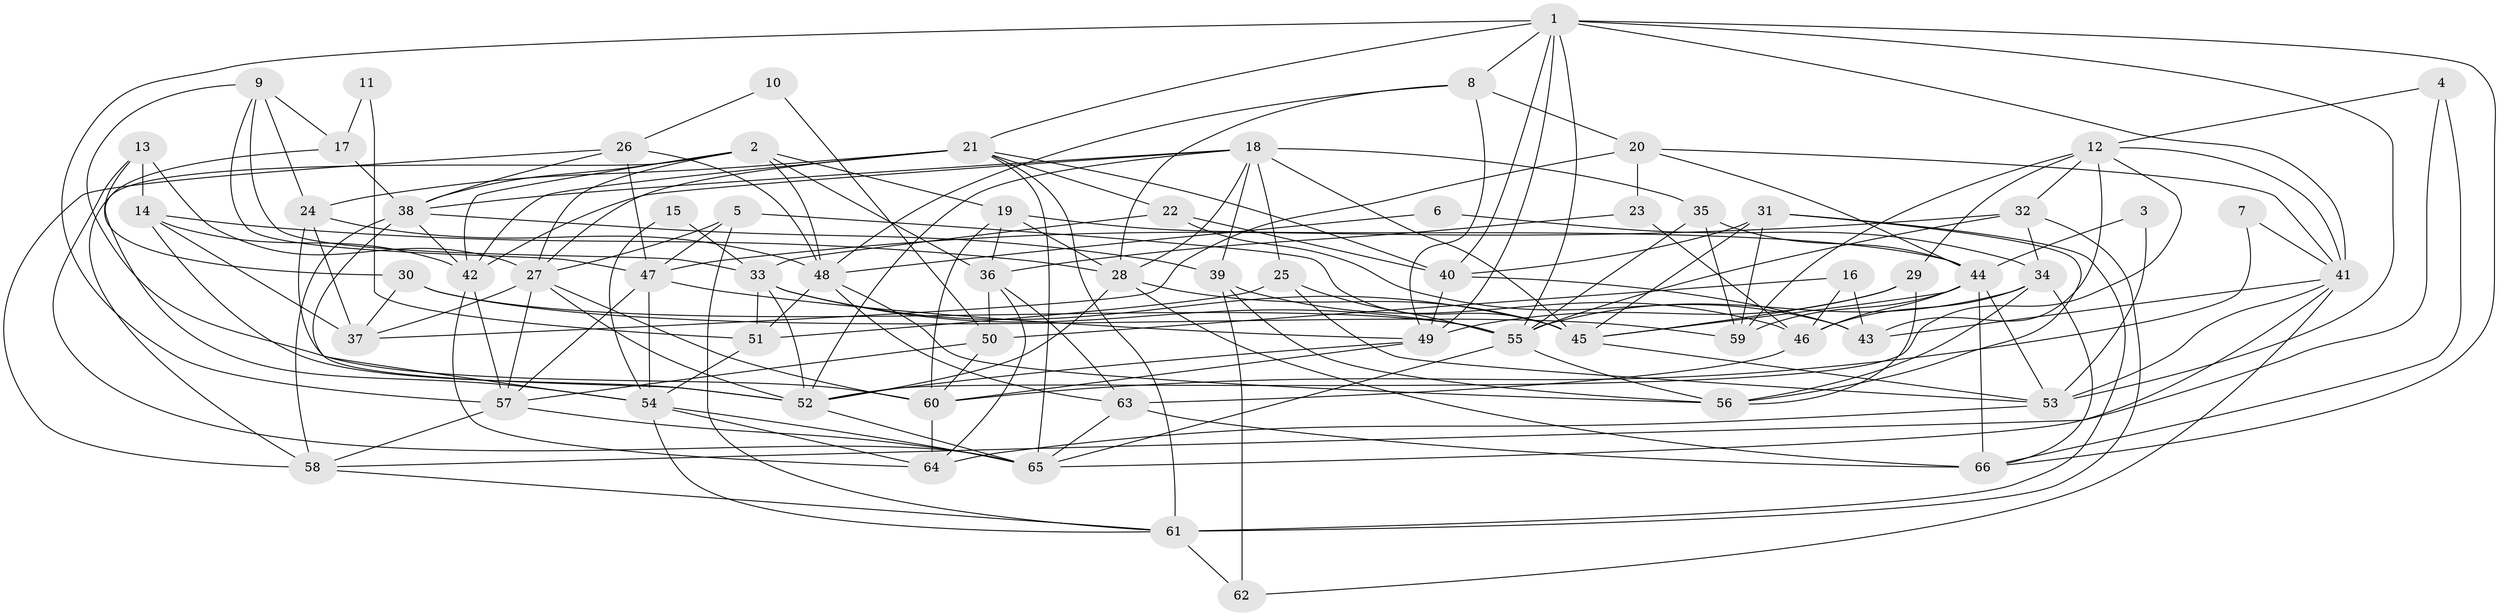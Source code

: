// original degree distribution, {4: 0.3333333333333333, 3: 0.26515151515151514, 5: 0.1893939393939394, 6: 0.08333333333333333, 2: 0.09848484848484848, 7: 0.015151515151515152, 8: 0.015151515151515152}
// Generated by graph-tools (version 1.1) at 2025/26/03/09/25 03:26:13]
// undirected, 66 vertices, 184 edges
graph export_dot {
graph [start="1"]
  node [color=gray90,style=filled];
  1;
  2;
  3;
  4;
  5;
  6;
  7;
  8;
  9;
  10;
  11;
  12;
  13;
  14;
  15;
  16;
  17;
  18;
  19;
  20;
  21;
  22;
  23;
  24;
  25;
  26;
  27;
  28;
  29;
  30;
  31;
  32;
  33;
  34;
  35;
  36;
  37;
  38;
  39;
  40;
  41;
  42;
  43;
  44;
  45;
  46;
  47;
  48;
  49;
  50;
  51;
  52;
  53;
  54;
  55;
  56;
  57;
  58;
  59;
  60;
  61;
  62;
  63;
  64;
  65;
  66;
  1 -- 8 [weight=1.0];
  1 -- 21 [weight=1.0];
  1 -- 40 [weight=1.0];
  1 -- 41 [weight=1.0];
  1 -- 49 [weight=1.0];
  1 -- 53 [weight=1.0];
  1 -- 55 [weight=1.0];
  1 -- 57 [weight=1.0];
  1 -- 66 [weight=1.0];
  2 -- 19 [weight=1.0];
  2 -- 27 [weight=1.0];
  2 -- 36 [weight=1.0];
  2 -- 38 [weight=1.0];
  2 -- 42 [weight=1.0];
  2 -- 48 [weight=2.0];
  2 -- 58 [weight=1.0];
  3 -- 44 [weight=1.0];
  3 -- 53 [weight=1.0];
  4 -- 12 [weight=1.0];
  4 -- 58 [weight=1.0];
  4 -- 66 [weight=1.0];
  5 -- 27 [weight=1.0];
  5 -- 45 [weight=1.0];
  5 -- 47 [weight=1.0];
  5 -- 61 [weight=1.0];
  6 -- 34 [weight=1.0];
  6 -- 48 [weight=1.0];
  7 -- 41 [weight=1.0];
  7 -- 60 [weight=1.0];
  8 -- 20 [weight=2.0];
  8 -- 28 [weight=1.0];
  8 -- 48 [weight=1.0];
  8 -- 49 [weight=1.0];
  9 -- 17 [weight=1.0];
  9 -- 24 [weight=1.0];
  9 -- 33 [weight=1.0];
  9 -- 47 [weight=1.0];
  9 -- 60 [weight=1.0];
  10 -- 26 [weight=1.0];
  10 -- 50 [weight=1.0];
  11 -- 17 [weight=1.0];
  11 -- 51 [weight=1.0];
  12 -- 29 [weight=1.0];
  12 -- 32 [weight=1.0];
  12 -- 41 [weight=1.0];
  12 -- 43 [weight=1.0];
  12 -- 52 [weight=1.0];
  12 -- 59 [weight=1.0];
  13 -- 14 [weight=1.0];
  13 -- 27 [weight=2.0];
  13 -- 30 [weight=1.0];
  13 -- 65 [weight=1.0];
  14 -- 28 [weight=1.0];
  14 -- 37 [weight=1.0];
  14 -- 42 [weight=1.0];
  14 -- 52 [weight=1.0];
  15 -- 33 [weight=1.0];
  15 -- 54 [weight=1.0];
  16 -- 43 [weight=1.0];
  16 -- 46 [weight=1.0];
  16 -- 50 [weight=1.0];
  17 -- 38 [weight=1.0];
  17 -- 54 [weight=1.0];
  18 -- 25 [weight=1.0];
  18 -- 28 [weight=1.0];
  18 -- 35 [weight=1.0];
  18 -- 38 [weight=1.0];
  18 -- 39 [weight=1.0];
  18 -- 42 [weight=1.0];
  18 -- 45 [weight=2.0];
  18 -- 52 [weight=1.0];
  19 -- 28 [weight=1.0];
  19 -- 36 [weight=1.0];
  19 -- 44 [weight=1.0];
  19 -- 60 [weight=1.0];
  20 -- 23 [weight=1.0];
  20 -- 37 [weight=1.0];
  20 -- 41 [weight=1.0];
  20 -- 44 [weight=1.0];
  21 -- 22 [weight=1.0];
  21 -- 24 [weight=1.0];
  21 -- 27 [weight=1.0];
  21 -- 40 [weight=1.0];
  21 -- 42 [weight=1.0];
  21 -- 61 [weight=1.0];
  21 -- 65 [weight=1.0];
  22 -- 33 [weight=1.0];
  22 -- 40 [weight=1.0];
  22 -- 43 [weight=1.0];
  23 -- 36 [weight=1.0];
  23 -- 46 [weight=1.0];
  24 -- 37 [weight=1.0];
  24 -- 48 [weight=1.0];
  24 -- 52 [weight=1.0];
  25 -- 51 [weight=1.0];
  25 -- 53 [weight=1.0];
  25 -- 55 [weight=1.0];
  26 -- 38 [weight=1.0];
  26 -- 47 [weight=1.0];
  26 -- 48 [weight=1.0];
  26 -- 58 [weight=1.0];
  27 -- 37 [weight=1.0];
  27 -- 52 [weight=2.0];
  27 -- 57 [weight=1.0];
  27 -- 60 [weight=1.0];
  28 -- 45 [weight=1.0];
  28 -- 52 [weight=1.0];
  28 -- 66 [weight=2.0];
  29 -- 45 [weight=1.0];
  29 -- 49 [weight=1.0];
  29 -- 56 [weight=1.0];
  30 -- 37 [weight=1.0];
  30 -- 55 [weight=1.0];
  30 -- 59 [weight=1.0];
  31 -- 40 [weight=1.0];
  31 -- 45 [weight=1.0];
  31 -- 56 [weight=1.0];
  31 -- 59 [weight=2.0];
  31 -- 61 [weight=1.0];
  32 -- 34 [weight=1.0];
  32 -- 47 [weight=2.0];
  32 -- 55 [weight=1.0];
  32 -- 61 [weight=1.0];
  33 -- 45 [weight=1.0];
  33 -- 51 [weight=1.0];
  33 -- 52 [weight=2.0];
  33 -- 55 [weight=1.0];
  34 -- 46 [weight=1.0];
  34 -- 55 [weight=1.0];
  34 -- 56 [weight=2.0];
  34 -- 66 [weight=1.0];
  35 -- 44 [weight=1.0];
  35 -- 55 [weight=1.0];
  35 -- 59 [weight=1.0];
  36 -- 50 [weight=1.0];
  36 -- 63 [weight=1.0];
  36 -- 64 [weight=1.0];
  38 -- 39 [weight=1.0];
  38 -- 42 [weight=1.0];
  38 -- 54 [weight=1.0];
  38 -- 58 [weight=1.0];
  39 -- 46 [weight=1.0];
  39 -- 56 [weight=2.0];
  39 -- 62 [weight=1.0];
  40 -- 43 [weight=1.0];
  40 -- 49 [weight=2.0];
  41 -- 43 [weight=1.0];
  41 -- 53 [weight=1.0];
  41 -- 62 [weight=1.0];
  41 -- 65 [weight=1.0];
  42 -- 57 [weight=1.0];
  42 -- 64 [weight=1.0];
  44 -- 45 [weight=1.0];
  44 -- 46 [weight=1.0];
  44 -- 53 [weight=1.0];
  44 -- 59 [weight=1.0];
  44 -- 66 [weight=1.0];
  45 -- 53 [weight=1.0];
  46 -- 63 [weight=1.0];
  47 -- 49 [weight=1.0];
  47 -- 54 [weight=1.0];
  47 -- 57 [weight=1.0];
  48 -- 51 [weight=1.0];
  48 -- 56 [weight=1.0];
  48 -- 63 [weight=2.0];
  49 -- 52 [weight=1.0];
  49 -- 60 [weight=1.0];
  50 -- 57 [weight=1.0];
  50 -- 60 [weight=1.0];
  51 -- 54 [weight=1.0];
  52 -- 65 [weight=1.0];
  53 -- 64 [weight=1.0];
  54 -- 61 [weight=1.0];
  54 -- 64 [weight=1.0];
  54 -- 65 [weight=1.0];
  55 -- 56 [weight=1.0];
  55 -- 65 [weight=1.0];
  57 -- 58 [weight=1.0];
  57 -- 65 [weight=1.0];
  58 -- 61 [weight=1.0];
  60 -- 64 [weight=1.0];
  61 -- 62 [weight=1.0];
  63 -- 65 [weight=1.0];
  63 -- 66 [weight=1.0];
}
